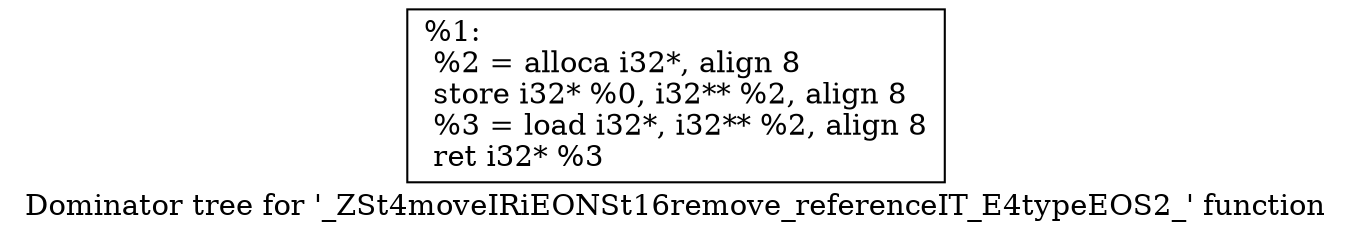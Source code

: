 digraph "Dominator tree for '_ZSt4moveIRiEONSt16remove_referenceIT_E4typeEOS2_' function" {
	label="Dominator tree for '_ZSt4moveIRiEONSt16remove_referenceIT_E4typeEOS2_' function";

	Node0x1476440 [shape=record,label="{%1:\l  %2 = alloca i32*, align 8\l  store i32* %0, i32** %2, align 8\l  %3 = load i32*, i32** %2, align 8\l  ret i32* %3\l}"];
}
